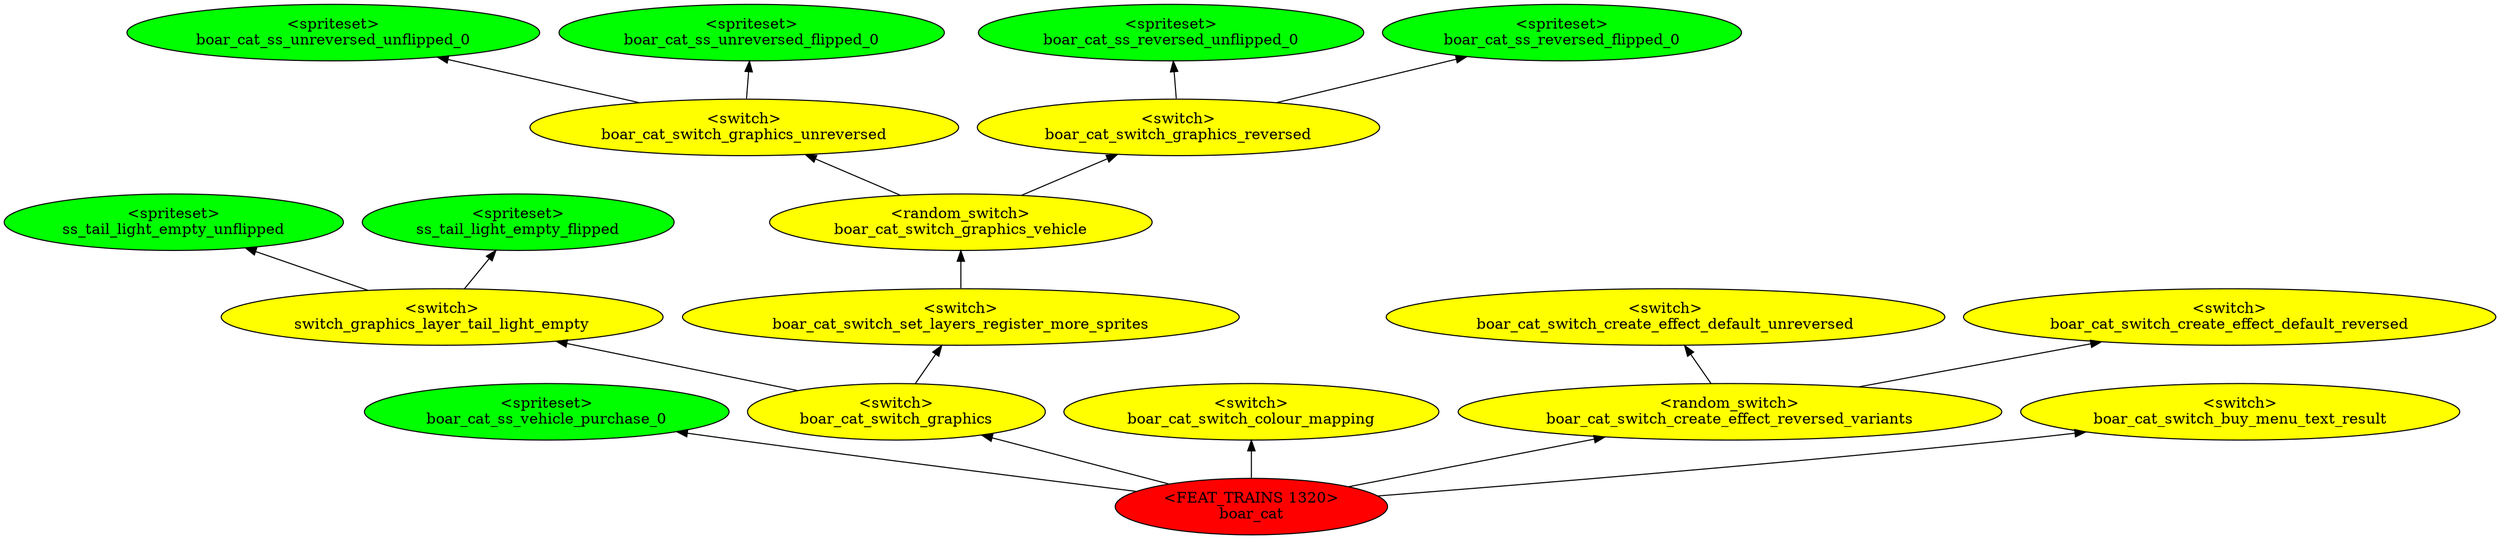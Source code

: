 digraph {
rankdir="BT"
ss_tail_light_empty_unflipped [fillcolor=green style="filled" label="<spriteset>\nss_tail_light_empty_unflipped"]
ss_tail_light_empty_flipped [fillcolor=green style="filled" label="<spriteset>\nss_tail_light_empty_flipped"]
switch_graphics_layer_tail_light_empty [fillcolor=yellow style="filled" label="<switch>\nswitch_graphics_layer_tail_light_empty"]
boar_cat_ss_unreversed_unflipped_0 [fillcolor=green style="filled" label="<spriteset>\nboar_cat_ss_unreversed_unflipped_0"]
boar_cat_ss_unreversed_flipped_0 [fillcolor=green style="filled" label="<spriteset>\nboar_cat_ss_unreversed_flipped_0"]
boar_cat_switch_graphics_unreversed [fillcolor=yellow style="filled" label="<switch>\nboar_cat_switch_graphics_unreversed"]
boar_cat_ss_reversed_unflipped_0 [fillcolor=green style="filled" label="<spriteset>\nboar_cat_ss_reversed_unflipped_0"]
boar_cat_ss_reversed_flipped_0 [fillcolor=green style="filled" label="<spriteset>\nboar_cat_ss_reversed_flipped_0"]
boar_cat_switch_graphics_reversed [fillcolor=yellow style="filled" label="<switch>\nboar_cat_switch_graphics_reversed"]
boar_cat_switch_graphics_vehicle [fillcolor=yellow style="filled" label="<random_switch>\nboar_cat_switch_graphics_vehicle"]
boar_cat_ss_vehicle_purchase_0 [fillcolor=green style="filled" label="<spriteset>\nboar_cat_ss_vehicle_purchase_0"]
boar_cat_switch_set_layers_register_more_sprites [fillcolor=yellow style="filled" label="<switch>\nboar_cat_switch_set_layers_register_more_sprites"]
boar_cat_switch_graphics [fillcolor=yellow style="filled" label="<switch>\nboar_cat_switch_graphics"]
boar_cat_switch_colour_mapping [fillcolor=yellow style="filled" label="<switch>\nboar_cat_switch_colour_mapping"]
boar_cat_switch_create_effect_default_unreversed [fillcolor=yellow style="filled" label="<switch>\nboar_cat_switch_create_effect_default_unreversed"]
boar_cat_switch_create_effect_default_reversed [fillcolor=yellow style="filled" label="<switch>\nboar_cat_switch_create_effect_default_reversed"]
boar_cat_switch_create_effect_reversed_variants [fillcolor=yellow style="filled" label="<random_switch>\nboar_cat_switch_create_effect_reversed_variants"]
boar_cat_switch_buy_menu_text_result [fillcolor=yellow style="filled" label="<switch>\nboar_cat_switch_buy_menu_text_result"]
boar_cat [fillcolor=red style="filled" label="<FEAT_TRAINS 1320>\nboar_cat"]
boar_cat_switch_graphics_reversed->boar_cat_ss_reversed_unflipped_0
boar_cat->boar_cat_switch_create_effect_reversed_variants
boar_cat_switch_graphics_unreversed->boar_cat_ss_unreversed_unflipped_0
boar_cat->boar_cat_ss_vehicle_purchase_0
switch_graphics_layer_tail_light_empty->ss_tail_light_empty_flipped
boar_cat->boar_cat_switch_graphics
boar_cat_switch_graphics->boar_cat_switch_set_layers_register_more_sprites
boar_cat->boar_cat_switch_buy_menu_text_result
boar_cat_switch_graphics_unreversed->boar_cat_ss_unreversed_flipped_0
boar_cat->boar_cat_switch_colour_mapping
boar_cat_switch_create_effect_reversed_variants->boar_cat_switch_create_effect_default_reversed
boar_cat_switch_graphics_reversed->boar_cat_ss_reversed_flipped_0
boar_cat_switch_graphics_vehicle->boar_cat_switch_graphics_reversed
boar_cat_switch_set_layers_register_more_sprites->boar_cat_switch_graphics_vehicle
switch_graphics_layer_tail_light_empty->ss_tail_light_empty_unflipped
boar_cat_switch_graphics->switch_graphics_layer_tail_light_empty
boar_cat_switch_create_effect_reversed_variants->boar_cat_switch_create_effect_default_unreversed
boar_cat_switch_graphics_vehicle->boar_cat_switch_graphics_unreversed
}
